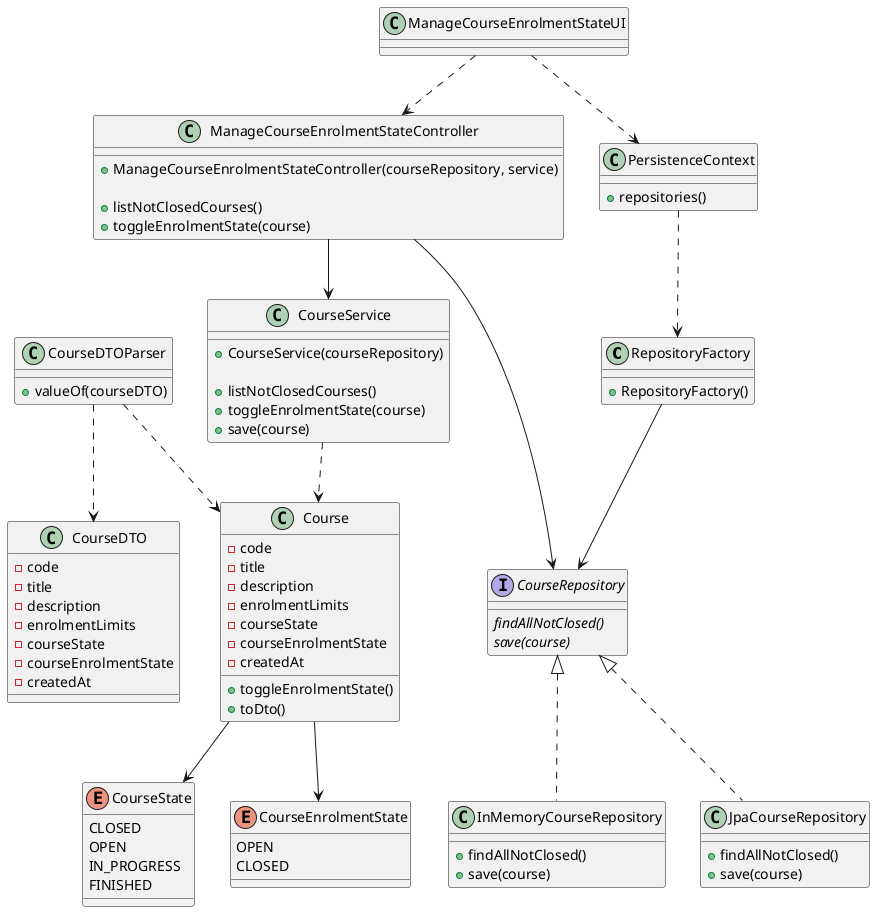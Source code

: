 @startuml US1003_CD

class RepositoryFactory {
  + RepositoryFactory()
}

interface CourseRepository {
  {abstract} findAllNotClosed()
  {abstract} save(course)
}

class InMemoryCourseRepository {
  + findAllNotClosed()
  + save(course)
}

class JpaCourseRepository {
  + findAllNotClosed()
  + save(course)
}

class PersistenceContext {
  + repositories()
}

class CourseService {
  + CourseService(courseRepository)

  + listNotClosedCourses()
  + toggleEnrolmentState(course)
  + save(course)
}

class ManageCourseEnrolmentStateUI {}

class ManageCourseEnrolmentStateController {
  + ManageCourseEnrolmentStateController(courseRepository, service)

  + listNotClosedCourses()
  + toggleEnrolmentState(course)
}

class Course {
  - code
  - title
  - description
  - enrolmentLimits
  - courseState
  - courseEnrolmentState
  - createdAt

  + toggleEnrolmentState()
  + toDto()
}

enum CourseState {
  CLOSED
  OPEN
  IN_PROGRESS
  FINISHED
}

enum CourseEnrolmentState {
  OPEN
  CLOSED
}

class CourseDTO {
  - code
  - title
  - description
  - enrolmentLimits
  - courseState
  - courseEnrolmentState
  - createdAt
}

class CourseDTOParser {
  + valueOf(courseDTO)
}

ManageCourseEnrolmentStateUI ..> ManageCourseEnrolmentStateController
ManageCourseEnrolmentStateUI ..> PersistenceContext
ManageCourseEnrolmentStateController --> CourseService
PersistenceContext ..> RepositoryFactory
RepositoryFactory --> CourseRepository

CourseService ..> Course
ManageCourseEnrolmentStateController --> CourseRepository

CourseDTOParser ..> CourseDTO
CourseDTOParser ..> Course

CourseRepository <|.. InMemoryCourseRepository
CourseRepository <|.. JpaCourseRepository

Course --> CourseState
Course --> CourseEnrolmentState

@enduml
